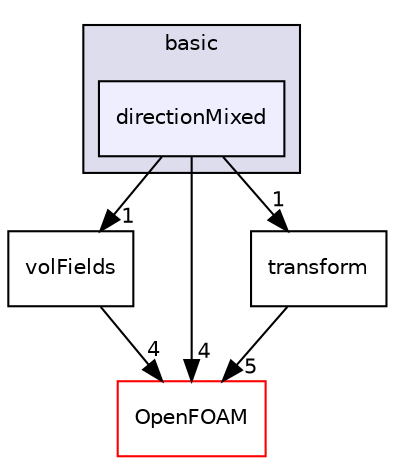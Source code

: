 digraph "src/finiteVolume/fields/fvPatchFields/basic/directionMixed" {
  bgcolor=transparent;
  compound=true
  node [ fontsize="10", fontname="Helvetica"];
  edge [ labelfontsize="10", labelfontname="Helvetica"];
  subgraph clusterdir_546b14c9025d30bb5b92fa069dbdd82c {
    graph [ bgcolor="#ddddee", pencolor="black", label="basic" fontname="Helvetica", fontsize="10", URL="dir_546b14c9025d30bb5b92fa069dbdd82c.html"]
  dir_19aefac0403ec26c4f1abba23987c6ec [shape=box, label="directionMixed", style="filled", fillcolor="#eeeeff", pencolor="black", URL="dir_19aefac0403ec26c4f1abba23987c6ec.html"];
  }
  dir_bd8bf7fa65467c460a50eacc456ce356 [shape=box label="volFields" URL="dir_bd8bf7fa65467c460a50eacc456ce356.html"];
  dir_c5473ff19b20e6ec4dfe5c310b3778a8 [shape=box label="OpenFOAM" color="red" URL="dir_c5473ff19b20e6ec4dfe5c310b3778a8.html"];
  dir_69500eee4066722e541f53a859e9d9bd [shape=box label="transform" URL="dir_69500eee4066722e541f53a859e9d9bd.html"];
  dir_bd8bf7fa65467c460a50eacc456ce356->dir_c5473ff19b20e6ec4dfe5c310b3778a8 [headlabel="4", labeldistance=1.5 headhref="dir_001062_001896.html"];
  dir_19aefac0403ec26c4f1abba23987c6ec->dir_bd8bf7fa65467c460a50eacc456ce356 [headlabel="1", labeldistance=1.5 headhref="dir_000942_001062.html"];
  dir_19aefac0403ec26c4f1abba23987c6ec->dir_c5473ff19b20e6ec4dfe5c310b3778a8 [headlabel="4", labeldistance=1.5 headhref="dir_000942_001896.html"];
  dir_19aefac0403ec26c4f1abba23987c6ec->dir_69500eee4066722e541f53a859e9d9bd [headlabel="1", labeldistance=1.5 headhref="dir_000942_000948.html"];
  dir_69500eee4066722e541f53a859e9d9bd->dir_c5473ff19b20e6ec4dfe5c310b3778a8 [headlabel="5", labeldistance=1.5 headhref="dir_000948_001896.html"];
}
